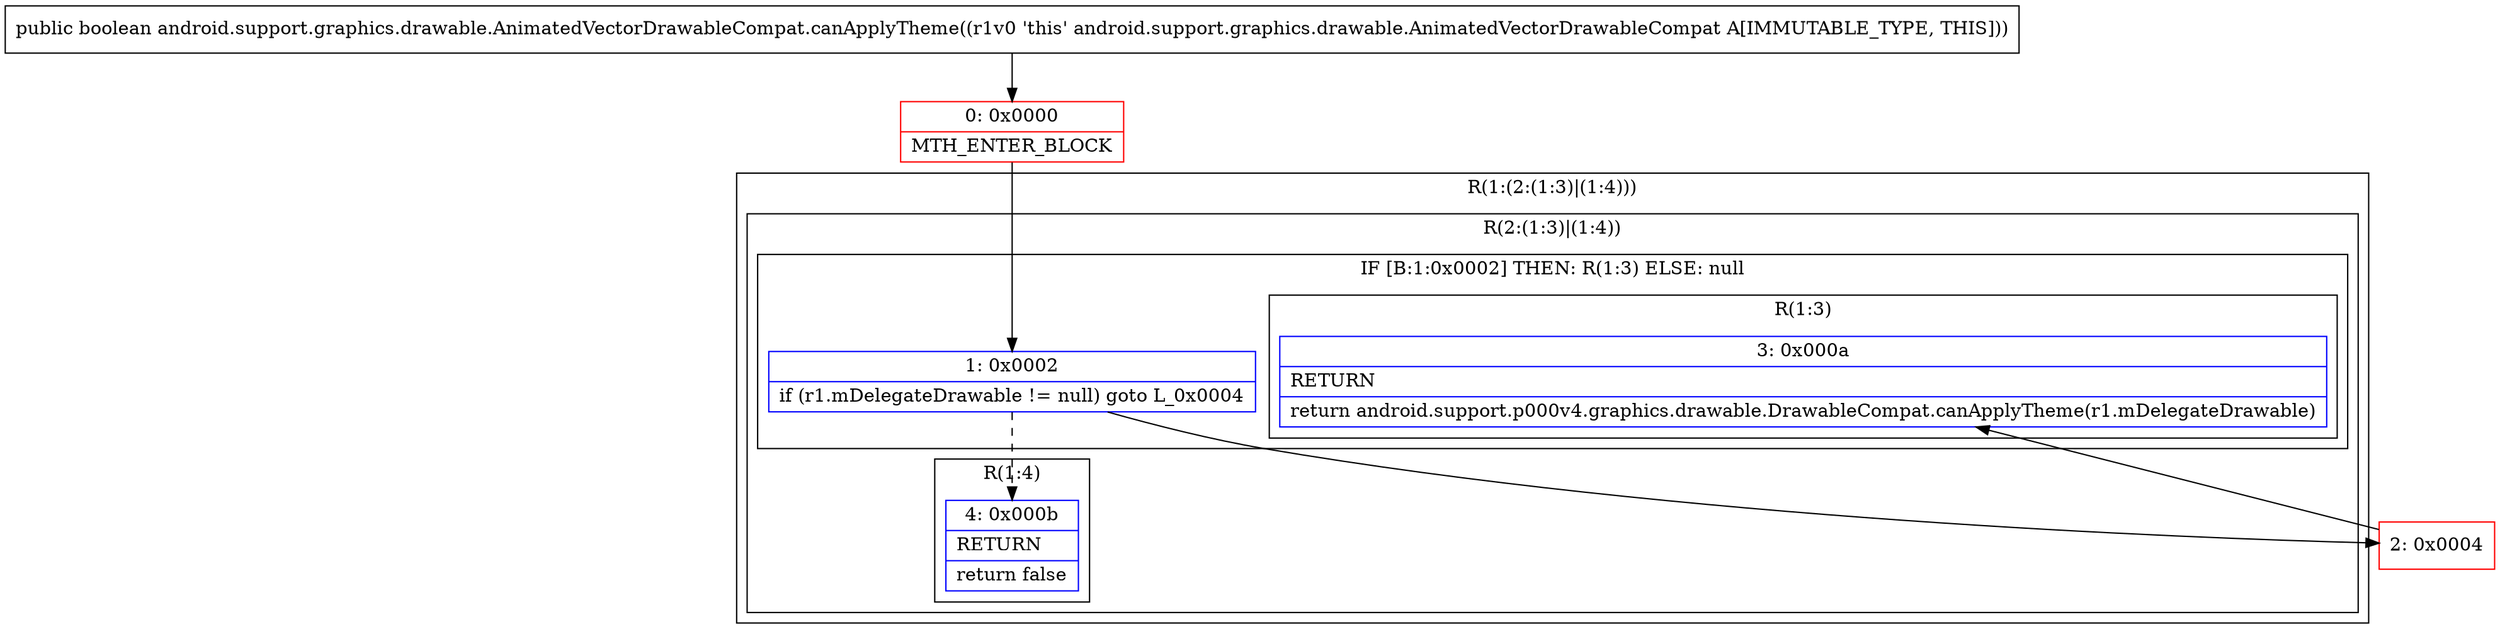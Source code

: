 digraph "CFG forandroid.support.graphics.drawable.AnimatedVectorDrawableCompat.canApplyTheme()Z" {
subgraph cluster_Region_499502188 {
label = "R(1:(2:(1:3)|(1:4)))";
node [shape=record,color=blue];
subgraph cluster_Region_1343690447 {
label = "R(2:(1:3)|(1:4))";
node [shape=record,color=blue];
subgraph cluster_IfRegion_1106047292 {
label = "IF [B:1:0x0002] THEN: R(1:3) ELSE: null";
node [shape=record,color=blue];
Node_1 [shape=record,label="{1\:\ 0x0002|if (r1.mDelegateDrawable != null) goto L_0x0004\l}"];
subgraph cluster_Region_1251281170 {
label = "R(1:3)";
node [shape=record,color=blue];
Node_3 [shape=record,label="{3\:\ 0x000a|RETURN\l|return android.support.p000v4.graphics.drawable.DrawableCompat.canApplyTheme(r1.mDelegateDrawable)\l}"];
}
}
subgraph cluster_Region_2030049920 {
label = "R(1:4)";
node [shape=record,color=blue];
Node_4 [shape=record,label="{4\:\ 0x000b|RETURN\l|return false\l}"];
}
}
}
Node_0 [shape=record,color=red,label="{0\:\ 0x0000|MTH_ENTER_BLOCK\l}"];
Node_2 [shape=record,color=red,label="{2\:\ 0x0004}"];
MethodNode[shape=record,label="{public boolean android.support.graphics.drawable.AnimatedVectorDrawableCompat.canApplyTheme((r1v0 'this' android.support.graphics.drawable.AnimatedVectorDrawableCompat A[IMMUTABLE_TYPE, THIS])) }"];
MethodNode -> Node_0;
Node_1 -> Node_2;
Node_1 -> Node_4[style=dashed];
Node_0 -> Node_1;
Node_2 -> Node_3;
}

